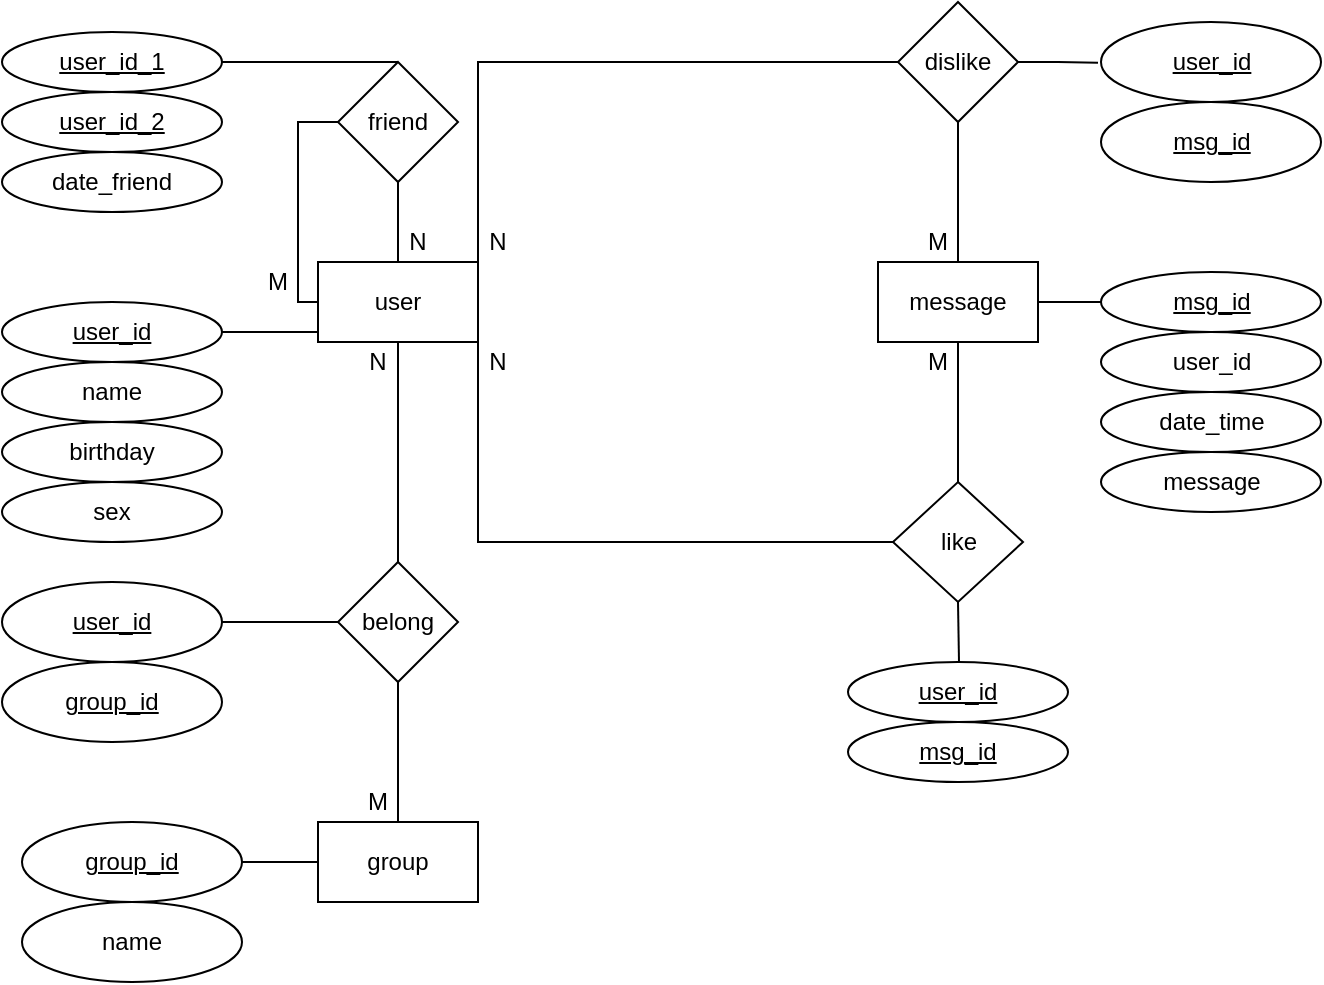 <mxfile version="14.0.0" type="github">
  <diagram id="JL0fd-TCaemVOkNXD1m0" name="Page-1">
    <mxGraphModel dx="946" dy="519" grid="1" gridSize="10" guides="1" tooltips="1" connect="1" arrows="1" fold="1" page="1" pageScale="1" pageWidth="827" pageHeight="1169" math="0" shadow="0">
      <root>
        <mxCell id="0" />
        <mxCell id="1" parent="0" />
        <mxCell id="v3UbB0W_5bCgmuYYdkD4-7" style="edgeStyle=orthogonalEdgeStyle;rounded=0;orthogonalLoop=1;jettySize=auto;html=1;exitX=0;exitY=1;exitDx=0;exitDy=0;entryX=1;entryY=0.5;entryDx=0;entryDy=0;endArrow=none;endFill=0;" parent="1" source="CyXXylT2-yMX8o2LG-9J-1" target="CyXXylT2-yMX8o2LG-9J-4" edge="1">
          <mxGeometry relative="1" as="geometry">
            <Array as="points">
              <mxPoint x="252" y="235" />
            </Array>
          </mxGeometry>
        </mxCell>
        <mxCell id="v3UbB0W_5bCgmuYYdkD4-8" style="edgeStyle=orthogonalEdgeStyle;rounded=0;orthogonalLoop=1;jettySize=auto;html=1;exitX=0.5;exitY=1;exitDx=0;exitDy=0;endArrow=none;endFill=0;" parent="1" source="CyXXylT2-yMX8o2LG-9J-1" target="CyXXylT2-yMX8o2LG-9J-42" edge="1">
          <mxGeometry relative="1" as="geometry" />
        </mxCell>
        <mxCell id="v3UbB0W_5bCgmuYYdkD4-22" style="edgeStyle=orthogonalEdgeStyle;rounded=0;orthogonalLoop=1;jettySize=auto;html=1;exitX=1;exitY=1;exitDx=0;exitDy=0;entryX=0;entryY=0.5;entryDx=0;entryDy=0;endArrow=none;endFill=0;" parent="1" source="CyXXylT2-yMX8o2LG-9J-1" target="CyXXylT2-yMX8o2LG-9J-49" edge="1">
          <mxGeometry relative="1" as="geometry" />
        </mxCell>
        <mxCell id="v3UbB0W_5bCgmuYYdkD4-28" style="edgeStyle=orthogonalEdgeStyle;rounded=0;orthogonalLoop=1;jettySize=auto;html=1;exitX=1;exitY=0;exitDx=0;exitDy=0;entryX=0;entryY=0.5;entryDx=0;entryDy=0;endArrow=none;endFill=0;" parent="1" source="CyXXylT2-yMX8o2LG-9J-1" target="v3UbB0W_5bCgmuYYdkD4-16" edge="1">
          <mxGeometry relative="1" as="geometry" />
        </mxCell>
        <mxCell id="CyXXylT2-yMX8o2LG-9J-1" value="user" style="rounded=0;whiteSpace=wrap;html=1;" parent="1" vertex="1">
          <mxGeometry x="240" y="200" width="80" height="40" as="geometry" />
        </mxCell>
        <mxCell id="CyXXylT2-yMX8o2LG-9J-4" value="&lt;u&gt;user_id&lt;/u&gt;" style="ellipse;whiteSpace=wrap;html=1;" parent="1" vertex="1">
          <mxGeometry x="82" y="220" width="110" height="30" as="geometry" />
        </mxCell>
        <mxCell id="CyXXylT2-yMX8o2LG-9J-5" value="name" style="ellipse;whiteSpace=wrap;html=1;" parent="1" vertex="1">
          <mxGeometry x="82" y="250" width="110" height="30" as="geometry" />
        </mxCell>
        <mxCell id="CyXXylT2-yMX8o2LG-9J-6" value="birthday" style="ellipse;whiteSpace=wrap;html=1;" parent="1" vertex="1">
          <mxGeometry x="82" y="280" width="110" height="30" as="geometry" />
        </mxCell>
        <mxCell id="CyXXylT2-yMX8o2LG-9J-7" value="sex" style="ellipse;whiteSpace=wrap;html=1;" parent="1" vertex="1">
          <mxGeometry x="82" y="310" width="110" height="30" as="geometry" />
        </mxCell>
        <mxCell id="CyXXylT2-yMX8o2LG-9J-13" value="&lt;u&gt;user_id_1&lt;/u&gt;" style="ellipse;whiteSpace=wrap;html=1;" parent="1" vertex="1">
          <mxGeometry x="82" y="85" width="110" height="30" as="geometry" />
        </mxCell>
        <mxCell id="CyXXylT2-yMX8o2LG-9J-14" value="&lt;u&gt;user_id_2&lt;/u&gt;" style="ellipse;whiteSpace=wrap;html=1;" parent="1" vertex="1">
          <mxGeometry x="82" y="115" width="110" height="30" as="geometry" />
        </mxCell>
        <mxCell id="CyXXylT2-yMX8o2LG-9J-15" value="date_friend" style="ellipse;whiteSpace=wrap;html=1;" parent="1" vertex="1">
          <mxGeometry x="82" y="145" width="110" height="30" as="geometry" />
        </mxCell>
        <mxCell id="CyXXylT2-yMX8o2LG-9J-17" value="" style="endArrow=none;html=1;entryX=0.5;entryY=0;entryDx=0;entryDy=0;" parent="1" source="CyXXylT2-yMX8o2LG-9J-13" target="v3UbB0W_5bCgmuYYdkD4-1" edge="1">
          <mxGeometry width="50" height="50" relative="1" as="geometry">
            <mxPoint x="172" y="98" as="sourcePoint" />
            <mxPoint x="222" y="70" as="targetPoint" />
          </mxGeometry>
        </mxCell>
        <mxCell id="CyXXylT2-yMX8o2LG-9J-18" value="group" style="rounded=0;whiteSpace=wrap;html=1;" parent="1" vertex="1">
          <mxGeometry x="240" y="480" width="80" height="40" as="geometry" />
        </mxCell>
        <mxCell id="CyXXylT2-yMX8o2LG-9J-19" value="&lt;u&gt;group_id&lt;/u&gt;" style="ellipse;whiteSpace=wrap;html=1;" parent="1" vertex="1">
          <mxGeometry x="92" y="480" width="110" height="40" as="geometry" />
        </mxCell>
        <mxCell id="CyXXylT2-yMX8o2LG-9J-20" value="name" style="ellipse;whiteSpace=wrap;html=1;" parent="1" vertex="1">
          <mxGeometry x="92" y="520" width="110" height="40" as="geometry" />
        </mxCell>
        <mxCell id="CyXXylT2-yMX8o2LG-9J-22" value="" style="endArrow=none;html=1;entryX=0;entryY=0.5;entryDx=0;entryDy=0;" parent="1" source="CyXXylT2-yMX8o2LG-9J-19" target="CyXXylT2-yMX8o2LG-9J-18" edge="1">
          <mxGeometry width="50" height="50" relative="1" as="geometry">
            <mxPoint x="122" y="543" as="sourcePoint" />
            <mxPoint x="182" y="510" as="targetPoint" />
          </mxGeometry>
        </mxCell>
        <mxCell id="v3UbB0W_5bCgmuYYdkD4-21" value="" style="edgeStyle=orthogonalEdgeStyle;rounded=0;orthogonalLoop=1;jettySize=auto;html=1;endArrow=none;endFill=0;" parent="1" source="CyXXylT2-yMX8o2LG-9J-23" target="CyXXylT2-yMX8o2LG-9J-49" edge="1">
          <mxGeometry relative="1" as="geometry" />
        </mxCell>
        <mxCell id="CyXXylT2-yMX8o2LG-9J-23" value="message" style="rounded=0;whiteSpace=wrap;html=1;" parent="1" vertex="1">
          <mxGeometry x="520" y="200" width="80" height="40" as="geometry" />
        </mxCell>
        <mxCell id="CyXXylT2-yMX8o2LG-9J-24" value="&lt;u&gt;msg_id&lt;/u&gt;" style="ellipse;whiteSpace=wrap;html=1;" parent="1" vertex="1">
          <mxGeometry x="631.5" y="205" width="110" height="30" as="geometry" />
        </mxCell>
        <mxCell id="CyXXylT2-yMX8o2LG-9J-25" value="user_id" style="ellipse;whiteSpace=wrap;html=1;" parent="1" vertex="1">
          <mxGeometry x="631.5" y="235" width="110" height="30" as="geometry" />
        </mxCell>
        <mxCell id="CyXXylT2-yMX8o2LG-9J-26" value="date_time" style="ellipse;whiteSpace=wrap;html=1;" parent="1" vertex="1">
          <mxGeometry x="631.5" y="265" width="110" height="30" as="geometry" />
        </mxCell>
        <mxCell id="CyXXylT2-yMX8o2LG-9J-27" value="message" style="ellipse;whiteSpace=wrap;html=1;" parent="1" vertex="1">
          <mxGeometry x="631.5" y="295" width="110" height="30" as="geometry" />
        </mxCell>
        <mxCell id="CyXXylT2-yMX8o2LG-9J-28" value="" style="endArrow=none;html=1;entryX=1;entryY=0.5;entryDx=0;entryDy=0;" parent="1" source="CyXXylT2-yMX8o2LG-9J-24" target="CyXXylT2-yMX8o2LG-9J-23" edge="1">
          <mxGeometry width="50" height="50" relative="1" as="geometry">
            <mxPoint x="637.5" y="303" as="sourcePoint" />
            <mxPoint x="687.5" y="265" as="targetPoint" />
          </mxGeometry>
        </mxCell>
        <mxCell id="CyXXylT2-yMX8o2LG-9J-30" value="&lt;u&gt;user_id&lt;/u&gt;" style="ellipse;whiteSpace=wrap;html=1;" parent="1" vertex="1">
          <mxGeometry x="505" y="400" width="110" height="30" as="geometry" />
        </mxCell>
        <mxCell id="CyXXylT2-yMX8o2LG-9J-31" value="&lt;u&gt;msg_id&lt;/u&gt;" style="ellipse;whiteSpace=wrap;html=1;" parent="1" vertex="1">
          <mxGeometry x="505" y="430" width="110" height="30" as="geometry" />
        </mxCell>
        <mxCell id="CyXXylT2-yMX8o2LG-9J-32" value="" style="endArrow=none;html=1;entryX=0.5;entryY=1;entryDx=0;entryDy=0;" parent="1" target="CyXXylT2-yMX8o2LG-9J-49" edge="1">
          <mxGeometry width="50" height="50" relative="1" as="geometry">
            <mxPoint x="560.5" y="400" as="sourcePoint" />
            <mxPoint x="555" y="410" as="targetPoint" />
          </mxGeometry>
        </mxCell>
        <mxCell id="CyXXylT2-yMX8o2LG-9J-37" value="&lt;u&gt;user_id&lt;/u&gt;" style="ellipse;whiteSpace=wrap;html=1;" parent="1" vertex="1">
          <mxGeometry x="82" y="360" width="110" height="40" as="geometry" />
        </mxCell>
        <mxCell id="CyXXylT2-yMX8o2LG-9J-38" value="&lt;u&gt;group_id&lt;/u&gt;" style="ellipse;whiteSpace=wrap;html=1;" parent="1" vertex="1">
          <mxGeometry x="82" y="400" width="110" height="40" as="geometry" />
        </mxCell>
        <mxCell id="v3UbB0W_5bCgmuYYdkD4-18" style="edgeStyle=orthogonalEdgeStyle;rounded=0;orthogonalLoop=1;jettySize=auto;html=1;exitX=0;exitY=0.5;exitDx=0;exitDy=0;entryX=1;entryY=0.5;entryDx=0;entryDy=0;endArrow=none;endFill=0;" parent="1" source="CyXXylT2-yMX8o2LG-9J-42" target="CyXXylT2-yMX8o2LG-9J-37" edge="1">
          <mxGeometry relative="1" as="geometry" />
        </mxCell>
        <mxCell id="CyXXylT2-yMX8o2LG-9J-42" value="belong" style="rhombus;whiteSpace=wrap;html=1;" parent="1" vertex="1">
          <mxGeometry x="250" y="350" width="60" height="60" as="geometry" />
        </mxCell>
        <mxCell id="CyXXylT2-yMX8o2LG-9J-46" value="" style="endArrow=none;html=1;entryX=0.5;entryY=1;entryDx=0;entryDy=0;exitX=0.5;exitY=0;exitDx=0;exitDy=0;" parent="1" source="CyXXylT2-yMX8o2LG-9J-18" target="CyXXylT2-yMX8o2LG-9J-42" edge="1">
          <mxGeometry width="50" height="50" relative="1" as="geometry">
            <mxPoint x="302" y="465" as="sourcePoint" />
            <mxPoint x="352" y="415" as="targetPoint" />
          </mxGeometry>
        </mxCell>
        <mxCell id="CyXXylT2-yMX8o2LG-9J-49" value="like" style="rhombus;whiteSpace=wrap;html=1;" parent="1" vertex="1">
          <mxGeometry x="527.5" y="310" width="65" height="60" as="geometry" />
        </mxCell>
        <mxCell id="CyXXylT2-yMX8o2LG-9J-52" value="" style="endArrow=none;html=1;exitX=0.5;exitY=1;exitDx=0;exitDy=0;entryX=0.5;entryY=0;entryDx=0;entryDy=0;" parent="1" source="v3UbB0W_5bCgmuYYdkD4-1" target="CyXXylT2-yMX8o2LG-9J-1" edge="1">
          <mxGeometry width="50" height="50" relative="1" as="geometry">
            <mxPoint x="278" y="160" as="sourcePoint" />
            <mxPoint x="277" y="200" as="targetPoint" />
          </mxGeometry>
        </mxCell>
        <mxCell id="v3UbB0W_5bCgmuYYdkD4-4" style="edgeStyle=orthogonalEdgeStyle;rounded=0;orthogonalLoop=1;jettySize=auto;html=1;strokeColor=none;endArrow=none;endFill=0;" parent="1" edge="1">
          <mxGeometry relative="1" as="geometry">
            <mxPoint x="220" y="210" as="targetPoint" />
            <mxPoint x="220" y="200" as="sourcePoint" />
          </mxGeometry>
        </mxCell>
        <mxCell id="v3UbB0W_5bCgmuYYdkD4-5" style="edgeStyle=orthogonalEdgeStyle;rounded=0;orthogonalLoop=1;jettySize=auto;html=1;exitX=0;exitY=0.5;exitDx=0;exitDy=0;entryX=0;entryY=0.5;entryDx=0;entryDy=0;endArrow=none;endFill=0;" parent="1" source="v3UbB0W_5bCgmuYYdkD4-1" target="CyXXylT2-yMX8o2LG-9J-1" edge="1">
          <mxGeometry relative="1" as="geometry" />
        </mxCell>
        <mxCell id="v3UbB0W_5bCgmuYYdkD4-1" value="friend" style="shape=rhombus;perimeter=rhombusPerimeter;whiteSpace=wrap;html=1;align=center;" parent="1" vertex="1">
          <mxGeometry x="250" y="100" width="60" height="60" as="geometry" />
        </mxCell>
        <mxCell id="v3UbB0W_5bCgmuYYdkD4-13" value="&lt;u&gt;user_id&lt;/u&gt;" style="ellipse;whiteSpace=wrap;html=1;" parent="1" vertex="1">
          <mxGeometry x="631.5" y="80" width="110" height="40" as="geometry" />
        </mxCell>
        <mxCell id="v3UbB0W_5bCgmuYYdkD4-14" value="&lt;u&gt;msg_id&lt;/u&gt;" style="ellipse;whiteSpace=wrap;html=1;" parent="1" vertex="1">
          <mxGeometry x="631.5" y="120" width="110" height="40" as="geometry" />
        </mxCell>
        <mxCell id="v3UbB0W_5bCgmuYYdkD4-15" value="" style="endArrow=none;html=1;entryX=0.5;entryY=1;entryDx=0;entryDy=0;exitX=0.5;exitY=0;exitDx=0;exitDy=0;" parent="1" source="CyXXylT2-yMX8o2LG-9J-23" target="v3UbB0W_5bCgmuYYdkD4-16" edge="1">
          <mxGeometry width="50" height="50" relative="1" as="geometry">
            <mxPoint x="445.5" y="140" as="sourcePoint" />
            <mxPoint x="560" y="170" as="targetPoint" />
          </mxGeometry>
        </mxCell>
        <mxCell id="v3UbB0W_5bCgmuYYdkD4-19" style="edgeStyle=orthogonalEdgeStyle;rounded=0;orthogonalLoop=1;jettySize=auto;html=1;exitX=1;exitY=0.5;exitDx=0;exitDy=0;endArrow=none;endFill=0;" parent="1" source="v3UbB0W_5bCgmuYYdkD4-16" edge="1">
          <mxGeometry relative="1" as="geometry">
            <mxPoint x="630" y="100.333" as="targetPoint" />
          </mxGeometry>
        </mxCell>
        <mxCell id="v3UbB0W_5bCgmuYYdkD4-20" style="edgeStyle=orthogonalEdgeStyle;rounded=0;orthogonalLoop=1;jettySize=auto;html=1;exitX=1;exitY=0.5;exitDx=0;exitDy=0;endArrow=none;endFill=0;" parent="1" source="v3UbB0W_5bCgmuYYdkD4-16" edge="1">
          <mxGeometry relative="1" as="geometry">
            <mxPoint x="600" y="100.333" as="targetPoint" />
          </mxGeometry>
        </mxCell>
        <mxCell id="v3UbB0W_5bCgmuYYdkD4-16" value="dislike" style="rhombus;whiteSpace=wrap;html=1;" parent="1" vertex="1">
          <mxGeometry x="530" y="70" width="60" height="60" as="geometry" />
        </mxCell>
        <mxCell id="45IAFcQ2c5MwXQ-m9Px3-1" value="M" style="text;html=1;strokeColor=none;fillColor=none;align=center;verticalAlign=middle;whiteSpace=wrap;rounded=0;" vertex="1" parent="1">
          <mxGeometry x="250" y="460" width="40" height="20" as="geometry" />
        </mxCell>
        <mxCell id="45IAFcQ2c5MwXQ-m9Px3-2" value="N" style="text;html=1;strokeColor=none;fillColor=none;align=center;verticalAlign=middle;whiteSpace=wrap;rounded=0;" vertex="1" parent="1">
          <mxGeometry x="270" y="180" width="40" height="20" as="geometry" />
        </mxCell>
        <mxCell id="45IAFcQ2c5MwXQ-m9Px3-3" value="N" style="text;html=1;strokeColor=none;fillColor=none;align=center;verticalAlign=middle;whiteSpace=wrap;rounded=0;" vertex="1" parent="1">
          <mxGeometry x="250" y="240" width="40" height="20" as="geometry" />
        </mxCell>
        <mxCell id="45IAFcQ2c5MwXQ-m9Px3-6" value="M" style="text;html=1;strokeColor=none;fillColor=none;align=center;verticalAlign=middle;whiteSpace=wrap;rounded=0;" vertex="1" parent="1">
          <mxGeometry x="200" y="200" width="40" height="20" as="geometry" />
        </mxCell>
        <mxCell id="45IAFcQ2c5MwXQ-m9Px3-7" value="M" style="text;html=1;strokeColor=none;fillColor=none;align=center;verticalAlign=middle;whiteSpace=wrap;rounded=0;" vertex="1" parent="1">
          <mxGeometry x="530" y="240" width="40" height="20" as="geometry" />
        </mxCell>
        <mxCell id="45IAFcQ2c5MwXQ-m9Px3-10" value="M" style="text;html=1;strokeColor=none;fillColor=none;align=center;verticalAlign=middle;whiteSpace=wrap;rounded=0;" vertex="1" parent="1">
          <mxGeometry x="530" y="180" width="40" height="20" as="geometry" />
        </mxCell>
        <mxCell id="45IAFcQ2c5MwXQ-m9Px3-11" value="N" style="text;html=1;strokeColor=none;fillColor=none;align=center;verticalAlign=middle;whiteSpace=wrap;rounded=0;" vertex="1" parent="1">
          <mxGeometry x="310" y="180" width="40" height="20" as="geometry" />
        </mxCell>
        <mxCell id="45IAFcQ2c5MwXQ-m9Px3-12" value="N" style="text;html=1;strokeColor=none;fillColor=none;align=center;verticalAlign=middle;whiteSpace=wrap;rounded=0;" vertex="1" parent="1">
          <mxGeometry x="310" y="240" width="40" height="20" as="geometry" />
        </mxCell>
      </root>
    </mxGraphModel>
  </diagram>
</mxfile>
